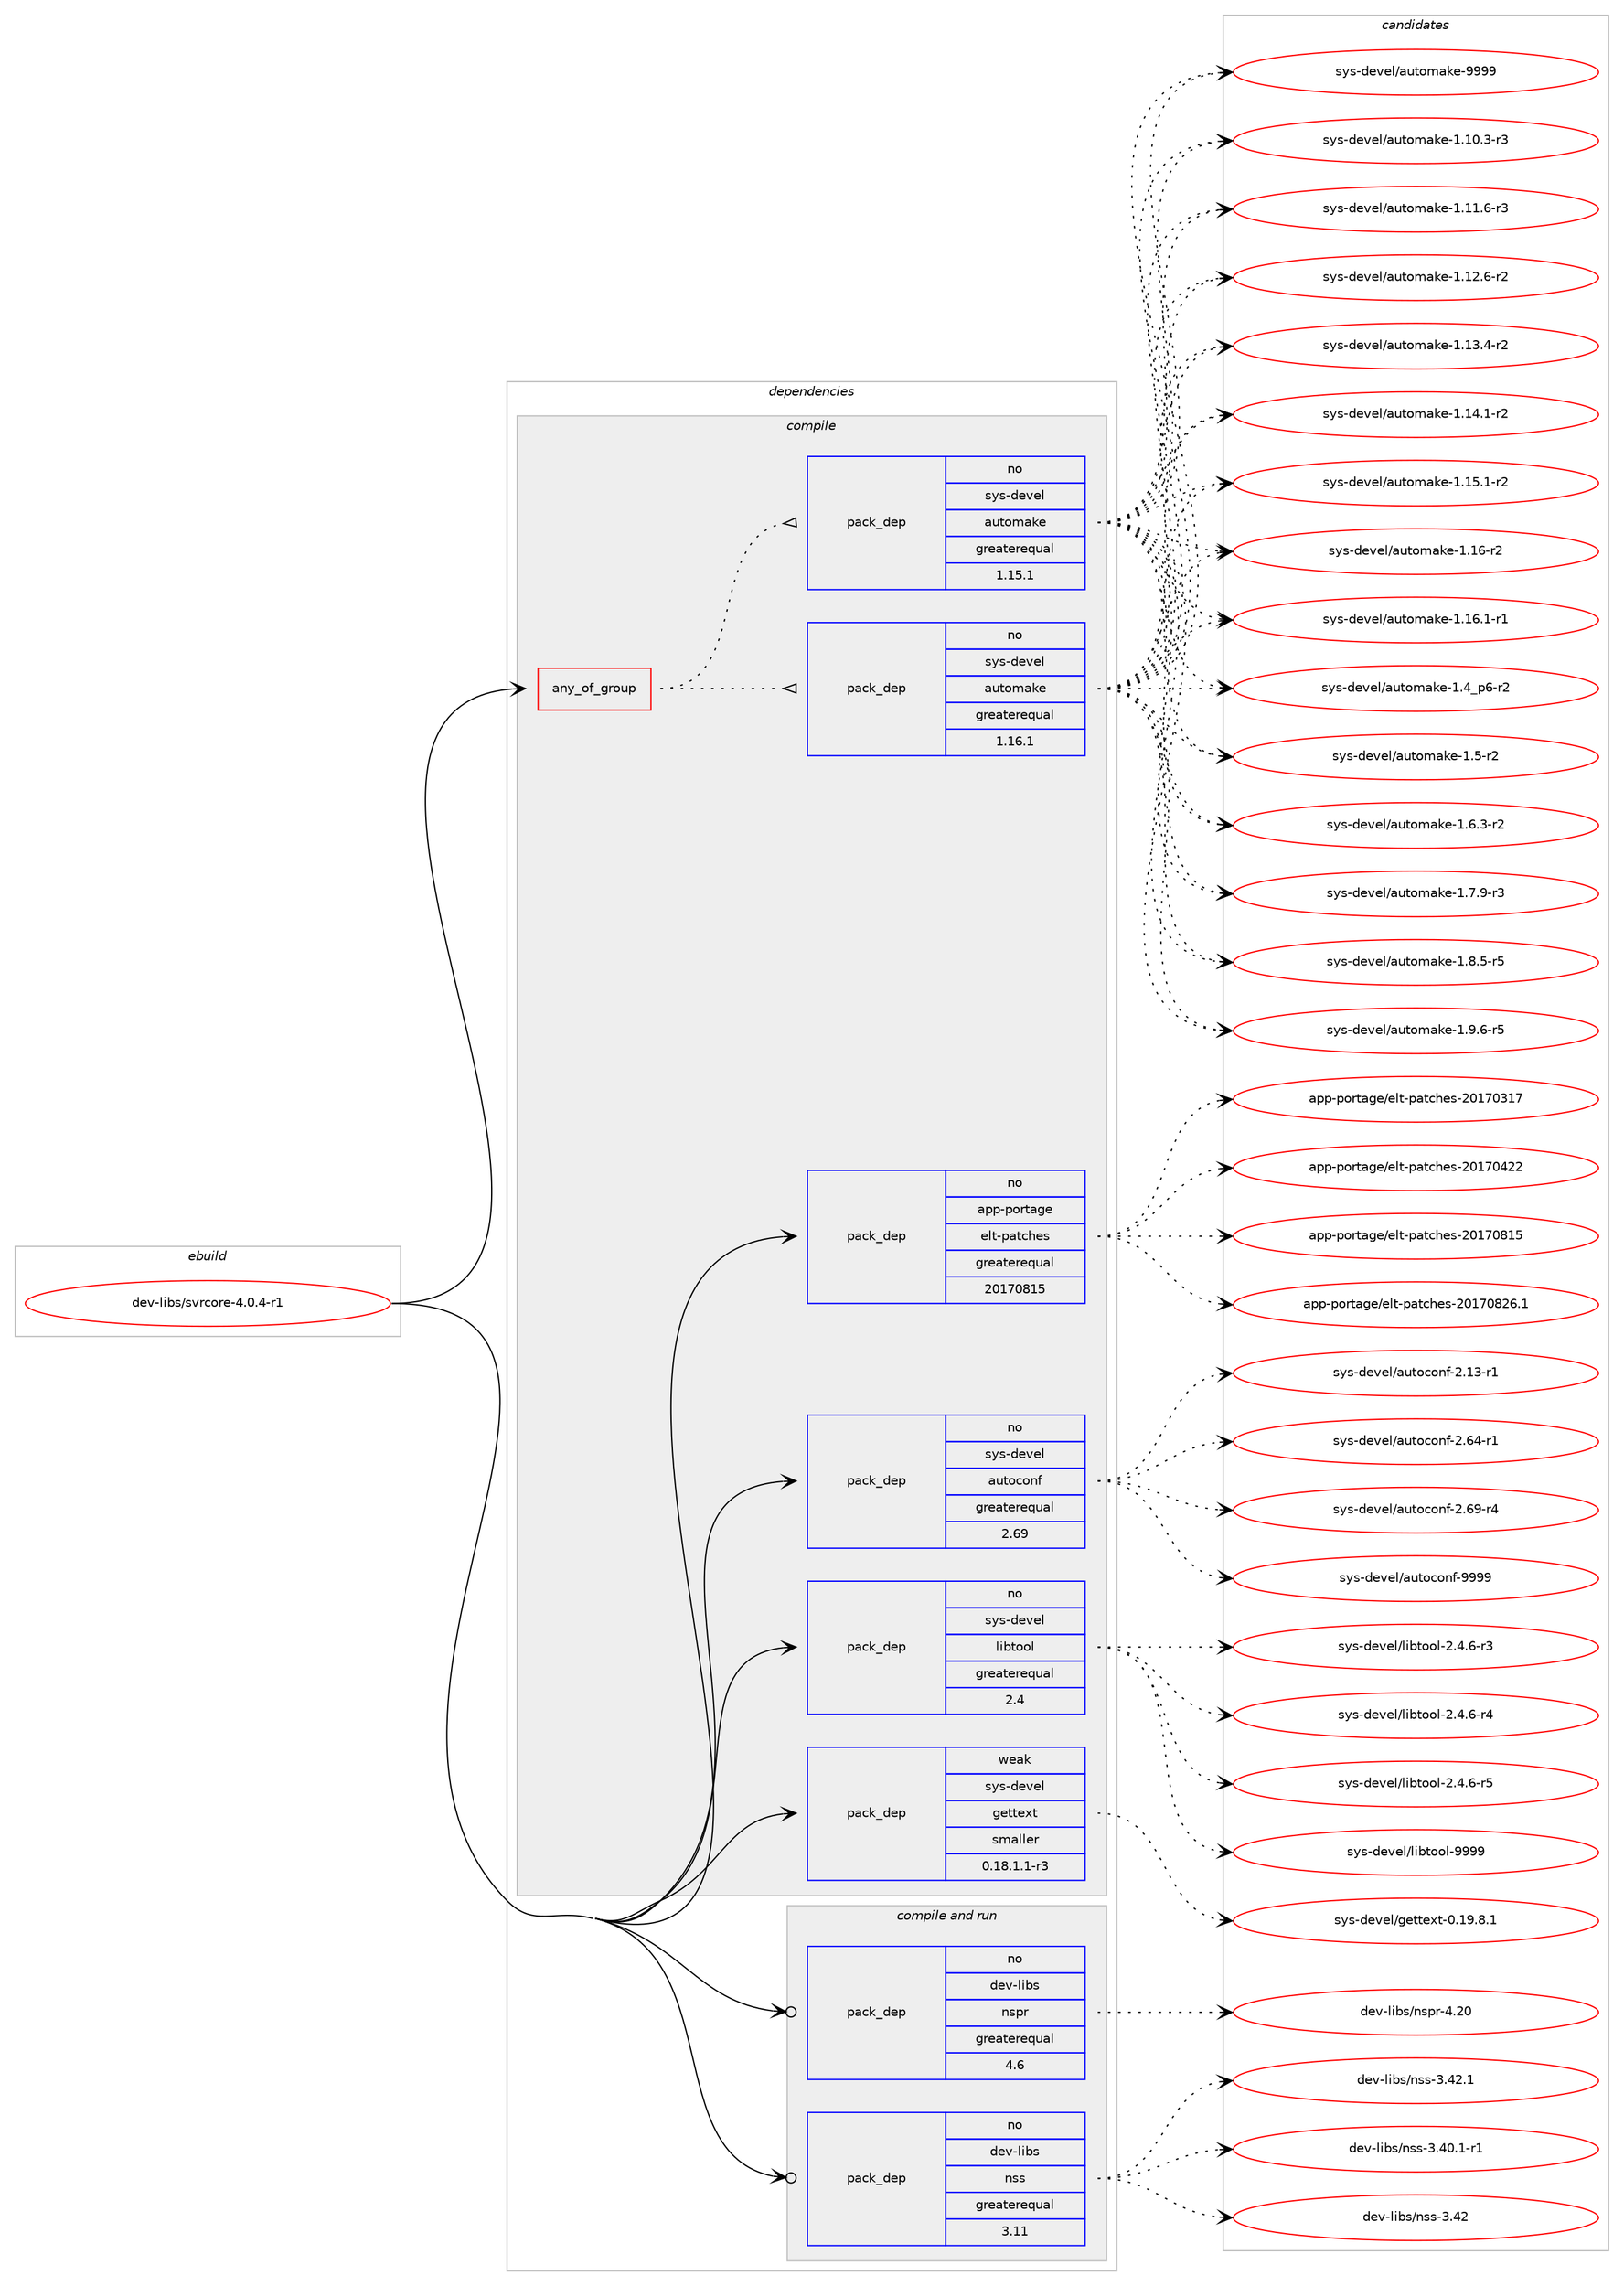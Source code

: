 digraph prolog {

# *************
# Graph options
# *************

newrank=true;
concentrate=true;
compound=true;
graph [rankdir=LR,fontname=Helvetica,fontsize=10,ranksep=1.5];#, ranksep=2.5, nodesep=0.2];
edge  [arrowhead=vee];
node  [fontname=Helvetica,fontsize=10];

# **********
# The ebuild
# **********

subgraph cluster_leftcol {
color=gray;
rank=same;
label=<<i>ebuild</i>>;
id [label="dev-libs/svrcore-4.0.4-r1", color=red, width=4, href="../dev-libs/svrcore-4.0.4-r1.svg"];
}

# ****************
# The dependencies
# ****************

subgraph cluster_midcol {
color=gray;
label=<<i>dependencies</i>>;
subgraph cluster_compile {
fillcolor="#eeeeee";
style=filled;
label=<<i>compile</i>>;
subgraph any22411 {
dependency1372066 [label=<<TABLE BORDER="0" CELLBORDER="1" CELLSPACING="0" CELLPADDING="4"><TR><TD CELLPADDING="10">any_of_group</TD></TR></TABLE>>, shape=none, color=red];subgraph pack982132 {
dependency1372067 [label=<<TABLE BORDER="0" CELLBORDER="1" CELLSPACING="0" CELLPADDING="4" WIDTH="220"><TR><TD ROWSPAN="6" CELLPADDING="30">pack_dep</TD></TR><TR><TD WIDTH="110">no</TD></TR><TR><TD>sys-devel</TD></TR><TR><TD>automake</TD></TR><TR><TD>greaterequal</TD></TR><TR><TD>1.16.1</TD></TR></TABLE>>, shape=none, color=blue];
}
dependency1372066:e -> dependency1372067:w [weight=20,style="dotted",arrowhead="oinv"];
subgraph pack982133 {
dependency1372068 [label=<<TABLE BORDER="0" CELLBORDER="1" CELLSPACING="0" CELLPADDING="4" WIDTH="220"><TR><TD ROWSPAN="6" CELLPADDING="30">pack_dep</TD></TR><TR><TD WIDTH="110">no</TD></TR><TR><TD>sys-devel</TD></TR><TR><TD>automake</TD></TR><TR><TD>greaterequal</TD></TR><TR><TD>1.15.1</TD></TR></TABLE>>, shape=none, color=blue];
}
dependency1372066:e -> dependency1372068:w [weight=20,style="dotted",arrowhead="oinv"];
}
id:e -> dependency1372066:w [weight=20,style="solid",arrowhead="vee"];
subgraph pack982134 {
dependency1372069 [label=<<TABLE BORDER="0" CELLBORDER="1" CELLSPACING="0" CELLPADDING="4" WIDTH="220"><TR><TD ROWSPAN="6" CELLPADDING="30">pack_dep</TD></TR><TR><TD WIDTH="110">no</TD></TR><TR><TD>app-portage</TD></TR><TR><TD>elt-patches</TD></TR><TR><TD>greaterequal</TD></TR><TR><TD>20170815</TD></TR></TABLE>>, shape=none, color=blue];
}
id:e -> dependency1372069:w [weight=20,style="solid",arrowhead="vee"];
subgraph pack982135 {
dependency1372070 [label=<<TABLE BORDER="0" CELLBORDER="1" CELLSPACING="0" CELLPADDING="4" WIDTH="220"><TR><TD ROWSPAN="6" CELLPADDING="30">pack_dep</TD></TR><TR><TD WIDTH="110">no</TD></TR><TR><TD>sys-devel</TD></TR><TR><TD>autoconf</TD></TR><TR><TD>greaterequal</TD></TR><TR><TD>2.69</TD></TR></TABLE>>, shape=none, color=blue];
}
id:e -> dependency1372070:w [weight=20,style="solid",arrowhead="vee"];
subgraph pack982136 {
dependency1372071 [label=<<TABLE BORDER="0" CELLBORDER="1" CELLSPACING="0" CELLPADDING="4" WIDTH="220"><TR><TD ROWSPAN="6" CELLPADDING="30">pack_dep</TD></TR><TR><TD WIDTH="110">no</TD></TR><TR><TD>sys-devel</TD></TR><TR><TD>libtool</TD></TR><TR><TD>greaterequal</TD></TR><TR><TD>2.4</TD></TR></TABLE>>, shape=none, color=blue];
}
id:e -> dependency1372071:w [weight=20,style="solid",arrowhead="vee"];
subgraph pack982137 {
dependency1372072 [label=<<TABLE BORDER="0" CELLBORDER="1" CELLSPACING="0" CELLPADDING="4" WIDTH="220"><TR><TD ROWSPAN="6" CELLPADDING="30">pack_dep</TD></TR><TR><TD WIDTH="110">weak</TD></TR><TR><TD>sys-devel</TD></TR><TR><TD>gettext</TD></TR><TR><TD>smaller</TD></TR><TR><TD>0.18.1.1-r3</TD></TR></TABLE>>, shape=none, color=blue];
}
id:e -> dependency1372072:w [weight=20,style="solid",arrowhead="vee"];
}
subgraph cluster_compileandrun {
fillcolor="#eeeeee";
style=filled;
label=<<i>compile and run</i>>;
subgraph pack982138 {
dependency1372073 [label=<<TABLE BORDER="0" CELLBORDER="1" CELLSPACING="0" CELLPADDING="4" WIDTH="220"><TR><TD ROWSPAN="6" CELLPADDING="30">pack_dep</TD></TR><TR><TD WIDTH="110">no</TD></TR><TR><TD>dev-libs</TD></TR><TR><TD>nspr</TD></TR><TR><TD>greaterequal</TD></TR><TR><TD>4.6</TD></TR></TABLE>>, shape=none, color=blue];
}
id:e -> dependency1372073:w [weight=20,style="solid",arrowhead="odotvee"];
subgraph pack982139 {
dependency1372074 [label=<<TABLE BORDER="0" CELLBORDER="1" CELLSPACING="0" CELLPADDING="4" WIDTH="220"><TR><TD ROWSPAN="6" CELLPADDING="30">pack_dep</TD></TR><TR><TD WIDTH="110">no</TD></TR><TR><TD>dev-libs</TD></TR><TR><TD>nss</TD></TR><TR><TD>greaterequal</TD></TR><TR><TD>3.11</TD></TR></TABLE>>, shape=none, color=blue];
}
id:e -> dependency1372074:w [weight=20,style="solid",arrowhead="odotvee"];
}
subgraph cluster_run {
fillcolor="#eeeeee";
style=filled;
label=<<i>run</i>>;
}
}

# **************
# The candidates
# **************

subgraph cluster_choices {
rank=same;
color=gray;
label=<<i>candidates</i>>;

subgraph choice982132 {
color=black;
nodesep=1;
choice11512111545100101118101108479711711611110997107101454946494846514511451 [label="sys-devel/automake-1.10.3-r3", color=red, width=4,href="../sys-devel/automake-1.10.3-r3.svg"];
choice11512111545100101118101108479711711611110997107101454946494946544511451 [label="sys-devel/automake-1.11.6-r3", color=red, width=4,href="../sys-devel/automake-1.11.6-r3.svg"];
choice11512111545100101118101108479711711611110997107101454946495046544511450 [label="sys-devel/automake-1.12.6-r2", color=red, width=4,href="../sys-devel/automake-1.12.6-r2.svg"];
choice11512111545100101118101108479711711611110997107101454946495146524511450 [label="sys-devel/automake-1.13.4-r2", color=red, width=4,href="../sys-devel/automake-1.13.4-r2.svg"];
choice11512111545100101118101108479711711611110997107101454946495246494511450 [label="sys-devel/automake-1.14.1-r2", color=red, width=4,href="../sys-devel/automake-1.14.1-r2.svg"];
choice11512111545100101118101108479711711611110997107101454946495346494511450 [label="sys-devel/automake-1.15.1-r2", color=red, width=4,href="../sys-devel/automake-1.15.1-r2.svg"];
choice1151211154510010111810110847971171161111099710710145494649544511450 [label="sys-devel/automake-1.16-r2", color=red, width=4,href="../sys-devel/automake-1.16-r2.svg"];
choice11512111545100101118101108479711711611110997107101454946495446494511449 [label="sys-devel/automake-1.16.1-r1", color=red, width=4,href="../sys-devel/automake-1.16.1-r1.svg"];
choice115121115451001011181011084797117116111109971071014549465295112544511450 [label="sys-devel/automake-1.4_p6-r2", color=red, width=4,href="../sys-devel/automake-1.4_p6-r2.svg"];
choice11512111545100101118101108479711711611110997107101454946534511450 [label="sys-devel/automake-1.5-r2", color=red, width=4,href="../sys-devel/automake-1.5-r2.svg"];
choice115121115451001011181011084797117116111109971071014549465446514511450 [label="sys-devel/automake-1.6.3-r2", color=red, width=4,href="../sys-devel/automake-1.6.3-r2.svg"];
choice115121115451001011181011084797117116111109971071014549465546574511451 [label="sys-devel/automake-1.7.9-r3", color=red, width=4,href="../sys-devel/automake-1.7.9-r3.svg"];
choice115121115451001011181011084797117116111109971071014549465646534511453 [label="sys-devel/automake-1.8.5-r5", color=red, width=4,href="../sys-devel/automake-1.8.5-r5.svg"];
choice115121115451001011181011084797117116111109971071014549465746544511453 [label="sys-devel/automake-1.9.6-r5", color=red, width=4,href="../sys-devel/automake-1.9.6-r5.svg"];
choice115121115451001011181011084797117116111109971071014557575757 [label="sys-devel/automake-9999", color=red, width=4,href="../sys-devel/automake-9999.svg"];
dependency1372067:e -> choice11512111545100101118101108479711711611110997107101454946494846514511451:w [style=dotted,weight="100"];
dependency1372067:e -> choice11512111545100101118101108479711711611110997107101454946494946544511451:w [style=dotted,weight="100"];
dependency1372067:e -> choice11512111545100101118101108479711711611110997107101454946495046544511450:w [style=dotted,weight="100"];
dependency1372067:e -> choice11512111545100101118101108479711711611110997107101454946495146524511450:w [style=dotted,weight="100"];
dependency1372067:e -> choice11512111545100101118101108479711711611110997107101454946495246494511450:w [style=dotted,weight="100"];
dependency1372067:e -> choice11512111545100101118101108479711711611110997107101454946495346494511450:w [style=dotted,weight="100"];
dependency1372067:e -> choice1151211154510010111810110847971171161111099710710145494649544511450:w [style=dotted,weight="100"];
dependency1372067:e -> choice11512111545100101118101108479711711611110997107101454946495446494511449:w [style=dotted,weight="100"];
dependency1372067:e -> choice115121115451001011181011084797117116111109971071014549465295112544511450:w [style=dotted,weight="100"];
dependency1372067:e -> choice11512111545100101118101108479711711611110997107101454946534511450:w [style=dotted,weight="100"];
dependency1372067:e -> choice115121115451001011181011084797117116111109971071014549465446514511450:w [style=dotted,weight="100"];
dependency1372067:e -> choice115121115451001011181011084797117116111109971071014549465546574511451:w [style=dotted,weight="100"];
dependency1372067:e -> choice115121115451001011181011084797117116111109971071014549465646534511453:w [style=dotted,weight="100"];
dependency1372067:e -> choice115121115451001011181011084797117116111109971071014549465746544511453:w [style=dotted,weight="100"];
dependency1372067:e -> choice115121115451001011181011084797117116111109971071014557575757:w [style=dotted,weight="100"];
}
subgraph choice982133 {
color=black;
nodesep=1;
choice11512111545100101118101108479711711611110997107101454946494846514511451 [label="sys-devel/automake-1.10.3-r3", color=red, width=4,href="../sys-devel/automake-1.10.3-r3.svg"];
choice11512111545100101118101108479711711611110997107101454946494946544511451 [label="sys-devel/automake-1.11.6-r3", color=red, width=4,href="../sys-devel/automake-1.11.6-r3.svg"];
choice11512111545100101118101108479711711611110997107101454946495046544511450 [label="sys-devel/automake-1.12.6-r2", color=red, width=4,href="../sys-devel/automake-1.12.6-r2.svg"];
choice11512111545100101118101108479711711611110997107101454946495146524511450 [label="sys-devel/automake-1.13.4-r2", color=red, width=4,href="../sys-devel/automake-1.13.4-r2.svg"];
choice11512111545100101118101108479711711611110997107101454946495246494511450 [label="sys-devel/automake-1.14.1-r2", color=red, width=4,href="../sys-devel/automake-1.14.1-r2.svg"];
choice11512111545100101118101108479711711611110997107101454946495346494511450 [label="sys-devel/automake-1.15.1-r2", color=red, width=4,href="../sys-devel/automake-1.15.1-r2.svg"];
choice1151211154510010111810110847971171161111099710710145494649544511450 [label="sys-devel/automake-1.16-r2", color=red, width=4,href="../sys-devel/automake-1.16-r2.svg"];
choice11512111545100101118101108479711711611110997107101454946495446494511449 [label="sys-devel/automake-1.16.1-r1", color=red, width=4,href="../sys-devel/automake-1.16.1-r1.svg"];
choice115121115451001011181011084797117116111109971071014549465295112544511450 [label="sys-devel/automake-1.4_p6-r2", color=red, width=4,href="../sys-devel/automake-1.4_p6-r2.svg"];
choice11512111545100101118101108479711711611110997107101454946534511450 [label="sys-devel/automake-1.5-r2", color=red, width=4,href="../sys-devel/automake-1.5-r2.svg"];
choice115121115451001011181011084797117116111109971071014549465446514511450 [label="sys-devel/automake-1.6.3-r2", color=red, width=4,href="../sys-devel/automake-1.6.3-r2.svg"];
choice115121115451001011181011084797117116111109971071014549465546574511451 [label="sys-devel/automake-1.7.9-r3", color=red, width=4,href="../sys-devel/automake-1.7.9-r3.svg"];
choice115121115451001011181011084797117116111109971071014549465646534511453 [label="sys-devel/automake-1.8.5-r5", color=red, width=4,href="../sys-devel/automake-1.8.5-r5.svg"];
choice115121115451001011181011084797117116111109971071014549465746544511453 [label="sys-devel/automake-1.9.6-r5", color=red, width=4,href="../sys-devel/automake-1.9.6-r5.svg"];
choice115121115451001011181011084797117116111109971071014557575757 [label="sys-devel/automake-9999", color=red, width=4,href="../sys-devel/automake-9999.svg"];
dependency1372068:e -> choice11512111545100101118101108479711711611110997107101454946494846514511451:w [style=dotted,weight="100"];
dependency1372068:e -> choice11512111545100101118101108479711711611110997107101454946494946544511451:w [style=dotted,weight="100"];
dependency1372068:e -> choice11512111545100101118101108479711711611110997107101454946495046544511450:w [style=dotted,weight="100"];
dependency1372068:e -> choice11512111545100101118101108479711711611110997107101454946495146524511450:w [style=dotted,weight="100"];
dependency1372068:e -> choice11512111545100101118101108479711711611110997107101454946495246494511450:w [style=dotted,weight="100"];
dependency1372068:e -> choice11512111545100101118101108479711711611110997107101454946495346494511450:w [style=dotted,weight="100"];
dependency1372068:e -> choice1151211154510010111810110847971171161111099710710145494649544511450:w [style=dotted,weight="100"];
dependency1372068:e -> choice11512111545100101118101108479711711611110997107101454946495446494511449:w [style=dotted,weight="100"];
dependency1372068:e -> choice115121115451001011181011084797117116111109971071014549465295112544511450:w [style=dotted,weight="100"];
dependency1372068:e -> choice11512111545100101118101108479711711611110997107101454946534511450:w [style=dotted,weight="100"];
dependency1372068:e -> choice115121115451001011181011084797117116111109971071014549465446514511450:w [style=dotted,weight="100"];
dependency1372068:e -> choice115121115451001011181011084797117116111109971071014549465546574511451:w [style=dotted,weight="100"];
dependency1372068:e -> choice115121115451001011181011084797117116111109971071014549465646534511453:w [style=dotted,weight="100"];
dependency1372068:e -> choice115121115451001011181011084797117116111109971071014549465746544511453:w [style=dotted,weight="100"];
dependency1372068:e -> choice115121115451001011181011084797117116111109971071014557575757:w [style=dotted,weight="100"];
}
subgraph choice982134 {
color=black;
nodesep=1;
choice97112112451121111141169710310147101108116451129711699104101115455048495548514955 [label="app-portage/elt-patches-20170317", color=red, width=4,href="../app-portage/elt-patches-20170317.svg"];
choice97112112451121111141169710310147101108116451129711699104101115455048495548525050 [label="app-portage/elt-patches-20170422", color=red, width=4,href="../app-portage/elt-patches-20170422.svg"];
choice97112112451121111141169710310147101108116451129711699104101115455048495548564953 [label="app-portage/elt-patches-20170815", color=red, width=4,href="../app-portage/elt-patches-20170815.svg"];
choice971121124511211111411697103101471011081164511297116991041011154550484955485650544649 [label="app-portage/elt-patches-20170826.1", color=red, width=4,href="../app-portage/elt-patches-20170826.1.svg"];
dependency1372069:e -> choice97112112451121111141169710310147101108116451129711699104101115455048495548514955:w [style=dotted,weight="100"];
dependency1372069:e -> choice97112112451121111141169710310147101108116451129711699104101115455048495548525050:w [style=dotted,weight="100"];
dependency1372069:e -> choice97112112451121111141169710310147101108116451129711699104101115455048495548564953:w [style=dotted,weight="100"];
dependency1372069:e -> choice971121124511211111411697103101471011081164511297116991041011154550484955485650544649:w [style=dotted,weight="100"];
}
subgraph choice982135 {
color=black;
nodesep=1;
choice1151211154510010111810110847971171161119911111010245504649514511449 [label="sys-devel/autoconf-2.13-r1", color=red, width=4,href="../sys-devel/autoconf-2.13-r1.svg"];
choice1151211154510010111810110847971171161119911111010245504654524511449 [label="sys-devel/autoconf-2.64-r1", color=red, width=4,href="../sys-devel/autoconf-2.64-r1.svg"];
choice1151211154510010111810110847971171161119911111010245504654574511452 [label="sys-devel/autoconf-2.69-r4", color=red, width=4,href="../sys-devel/autoconf-2.69-r4.svg"];
choice115121115451001011181011084797117116111991111101024557575757 [label="sys-devel/autoconf-9999", color=red, width=4,href="../sys-devel/autoconf-9999.svg"];
dependency1372070:e -> choice1151211154510010111810110847971171161119911111010245504649514511449:w [style=dotted,weight="100"];
dependency1372070:e -> choice1151211154510010111810110847971171161119911111010245504654524511449:w [style=dotted,weight="100"];
dependency1372070:e -> choice1151211154510010111810110847971171161119911111010245504654574511452:w [style=dotted,weight="100"];
dependency1372070:e -> choice115121115451001011181011084797117116111991111101024557575757:w [style=dotted,weight="100"];
}
subgraph choice982136 {
color=black;
nodesep=1;
choice1151211154510010111810110847108105981161111111084550465246544511451 [label="sys-devel/libtool-2.4.6-r3", color=red, width=4,href="../sys-devel/libtool-2.4.6-r3.svg"];
choice1151211154510010111810110847108105981161111111084550465246544511452 [label="sys-devel/libtool-2.4.6-r4", color=red, width=4,href="../sys-devel/libtool-2.4.6-r4.svg"];
choice1151211154510010111810110847108105981161111111084550465246544511453 [label="sys-devel/libtool-2.4.6-r5", color=red, width=4,href="../sys-devel/libtool-2.4.6-r5.svg"];
choice1151211154510010111810110847108105981161111111084557575757 [label="sys-devel/libtool-9999", color=red, width=4,href="../sys-devel/libtool-9999.svg"];
dependency1372071:e -> choice1151211154510010111810110847108105981161111111084550465246544511451:w [style=dotted,weight="100"];
dependency1372071:e -> choice1151211154510010111810110847108105981161111111084550465246544511452:w [style=dotted,weight="100"];
dependency1372071:e -> choice1151211154510010111810110847108105981161111111084550465246544511453:w [style=dotted,weight="100"];
dependency1372071:e -> choice1151211154510010111810110847108105981161111111084557575757:w [style=dotted,weight="100"];
}
subgraph choice982137 {
color=black;
nodesep=1;
choice1151211154510010111810110847103101116116101120116454846495746564649 [label="sys-devel/gettext-0.19.8.1", color=red, width=4,href="../sys-devel/gettext-0.19.8.1.svg"];
dependency1372072:e -> choice1151211154510010111810110847103101116116101120116454846495746564649:w [style=dotted,weight="100"];
}
subgraph choice982138 {
color=black;
nodesep=1;
choice1001011184510810598115471101151121144552465048 [label="dev-libs/nspr-4.20", color=red, width=4,href="../dev-libs/nspr-4.20.svg"];
dependency1372073:e -> choice1001011184510810598115471101151121144552465048:w [style=dotted,weight="100"];
}
subgraph choice982139 {
color=black;
nodesep=1;
choice100101118451081059811547110115115455146524846494511449 [label="dev-libs/nss-3.40.1-r1", color=red, width=4,href="../dev-libs/nss-3.40.1-r1.svg"];
choice1001011184510810598115471101151154551465250 [label="dev-libs/nss-3.42", color=red, width=4,href="../dev-libs/nss-3.42.svg"];
choice10010111845108105981154711011511545514652504649 [label="dev-libs/nss-3.42.1", color=red, width=4,href="../dev-libs/nss-3.42.1.svg"];
dependency1372074:e -> choice100101118451081059811547110115115455146524846494511449:w [style=dotted,weight="100"];
dependency1372074:e -> choice1001011184510810598115471101151154551465250:w [style=dotted,weight="100"];
dependency1372074:e -> choice10010111845108105981154711011511545514652504649:w [style=dotted,weight="100"];
}
}

}
